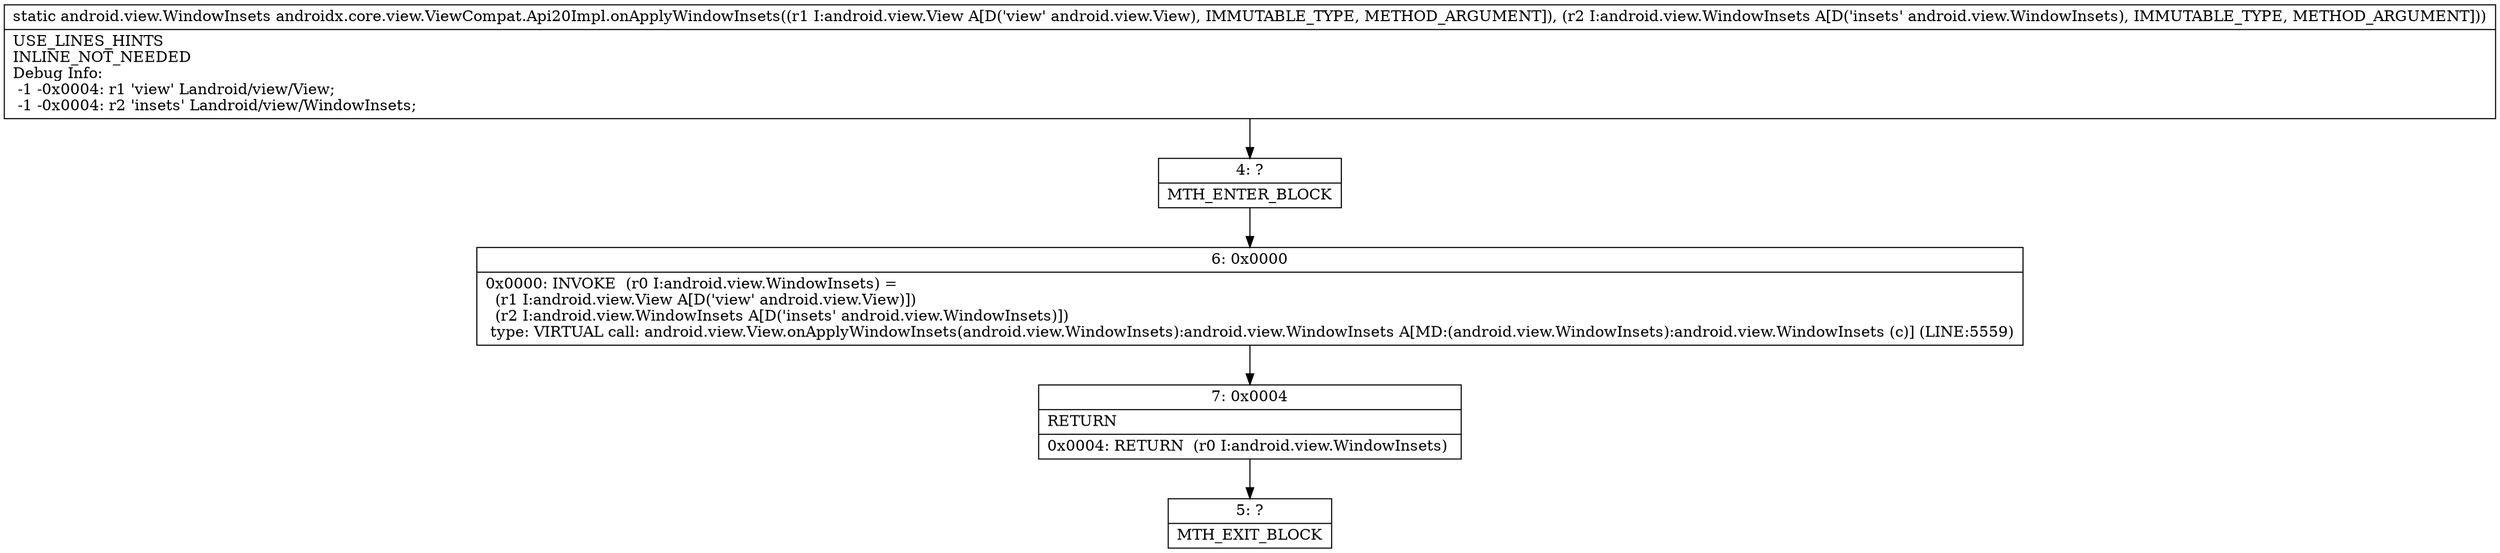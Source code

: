digraph "CFG forandroidx.core.view.ViewCompat.Api20Impl.onApplyWindowInsets(Landroid\/view\/View;Landroid\/view\/WindowInsets;)Landroid\/view\/WindowInsets;" {
Node_4 [shape=record,label="{4\:\ ?|MTH_ENTER_BLOCK\l}"];
Node_6 [shape=record,label="{6\:\ 0x0000|0x0000: INVOKE  (r0 I:android.view.WindowInsets) = \l  (r1 I:android.view.View A[D('view' android.view.View)])\l  (r2 I:android.view.WindowInsets A[D('insets' android.view.WindowInsets)])\l type: VIRTUAL call: android.view.View.onApplyWindowInsets(android.view.WindowInsets):android.view.WindowInsets A[MD:(android.view.WindowInsets):android.view.WindowInsets (c)] (LINE:5559)\l}"];
Node_7 [shape=record,label="{7\:\ 0x0004|RETURN\l|0x0004: RETURN  (r0 I:android.view.WindowInsets) \l}"];
Node_5 [shape=record,label="{5\:\ ?|MTH_EXIT_BLOCK\l}"];
MethodNode[shape=record,label="{static android.view.WindowInsets androidx.core.view.ViewCompat.Api20Impl.onApplyWindowInsets((r1 I:android.view.View A[D('view' android.view.View), IMMUTABLE_TYPE, METHOD_ARGUMENT]), (r2 I:android.view.WindowInsets A[D('insets' android.view.WindowInsets), IMMUTABLE_TYPE, METHOD_ARGUMENT]))  | USE_LINES_HINTS\lINLINE_NOT_NEEDED\lDebug Info:\l  \-1 \-0x0004: r1 'view' Landroid\/view\/View;\l  \-1 \-0x0004: r2 'insets' Landroid\/view\/WindowInsets;\l}"];
MethodNode -> Node_4;Node_4 -> Node_6;
Node_6 -> Node_7;
Node_7 -> Node_5;
}

